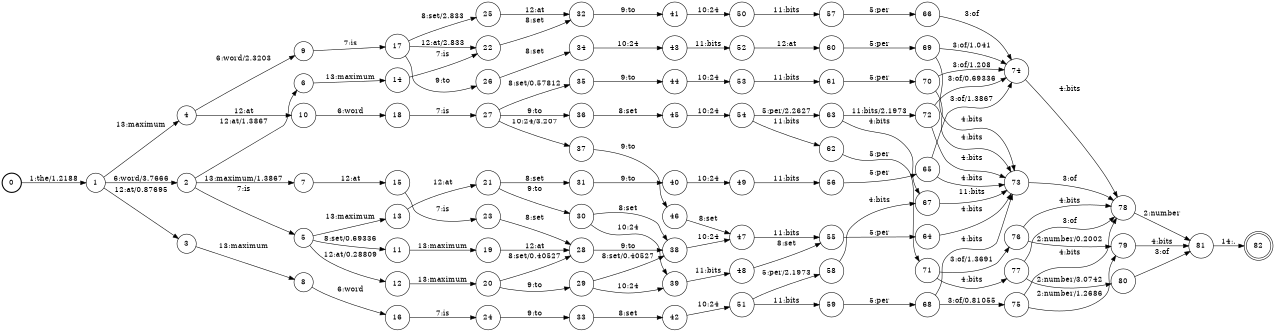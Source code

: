 digraph FST {
rankdir = LR;
size = "8.5,11";
label = "";
center = 1;
orientation = Portrait;
ranksep = "0.4";
nodesep = "0.25";
0 [label = "0", shape = circle, style = bold, fontsize = 14]
	0 -> 1 [label = "1:the/1.2188", fontsize = 14];
1 [label = "1", shape = circle, style = solid, fontsize = 14]
	1 -> 2 [label = "6:word/3.7666", fontsize = 14];
	1 -> 3 [label = "12:at/0.87695", fontsize = 14];
	1 -> 4 [label = "13:maximum", fontsize = 14];
2 [label = "2", shape = circle, style = solid, fontsize = 14]
	2 -> 5 [label = "7:is", fontsize = 14];
	2 -> 6 [label = "12:at/1.3867", fontsize = 14];
	2 -> 7 [label = "13:maximum/1.3867", fontsize = 14];
3 [label = "3", shape = circle, style = solid, fontsize = 14]
	3 -> 8 [label = "13:maximum", fontsize = 14];
4 [label = "4", shape = circle, style = solid, fontsize = 14]
	4 -> 9 [label = "6:word/2.3203", fontsize = 14];
	4 -> 10 [label = "12:at", fontsize = 14];
5 [label = "5", shape = circle, style = solid, fontsize = 14]
	5 -> 11 [label = "8:set/0.69336", fontsize = 14];
	5 -> 12 [label = "12:at/0.28809", fontsize = 14];
	5 -> 13 [label = "13:maximum", fontsize = 14];
6 [label = "6", shape = circle, style = solid, fontsize = 14]
	6 -> 14 [label = "13:maximum", fontsize = 14];
7 [label = "7", shape = circle, style = solid, fontsize = 14]
	7 -> 15 [label = "12:at", fontsize = 14];
8 [label = "8", shape = circle, style = solid, fontsize = 14]
	8 -> 16 [label = "6:word", fontsize = 14];
9 [label = "9", shape = circle, style = solid, fontsize = 14]
	9 -> 17 [label = "7:is", fontsize = 14];
10 [label = "10", shape = circle, style = solid, fontsize = 14]
	10 -> 18 [label = "6:word", fontsize = 14];
11 [label = "11", shape = circle, style = solid, fontsize = 14]
	11 -> 19 [label = "13:maximum", fontsize = 14];
12 [label = "12", shape = circle, style = solid, fontsize = 14]
	12 -> 20 [label = "13:maximum", fontsize = 14];
13 [label = "13", shape = circle, style = solid, fontsize = 14]
	13 -> 21 [label = "12:at", fontsize = 14];
14 [label = "14", shape = circle, style = solid, fontsize = 14]
	14 -> 22 [label = "7:is", fontsize = 14];
15 [label = "15", shape = circle, style = solid, fontsize = 14]
	15 -> 23 [label = "7:is", fontsize = 14];
16 [label = "16", shape = circle, style = solid, fontsize = 14]
	16 -> 24 [label = "7:is", fontsize = 14];
17 [label = "17", shape = circle, style = solid, fontsize = 14]
	17 -> 25 [label = "8:set/2.833", fontsize = 14];
	17 -> 26 [label = "9:to", fontsize = 14];
	17 -> 22 [label = "12:at/2.833", fontsize = 14];
18 [label = "18", shape = circle, style = solid, fontsize = 14]
	18 -> 27 [label = "7:is", fontsize = 14];
19 [label = "19", shape = circle, style = solid, fontsize = 14]
	19 -> 28 [label = "12:at", fontsize = 14];
20 [label = "20", shape = circle, style = solid, fontsize = 14]
	20 -> 28 [label = "8:set/0.40527", fontsize = 14];
	20 -> 29 [label = "9:to", fontsize = 14];
21 [label = "21", shape = circle, style = solid, fontsize = 14]
	21 -> 31 [label = "8:set", fontsize = 14];
	21 -> 30 [label = "9:to", fontsize = 14];
22 [label = "22", shape = circle, style = solid, fontsize = 14]
	22 -> 32 [label = "8:set", fontsize = 14];
23 [label = "23", shape = circle, style = solid, fontsize = 14]
	23 -> 28 [label = "8:set", fontsize = 14];
24 [label = "24", shape = circle, style = solid, fontsize = 14]
	24 -> 33 [label = "9:to", fontsize = 14];
25 [label = "25", shape = circle, style = solid, fontsize = 14]
	25 -> 32 [label = "12:at", fontsize = 14];
26 [label = "26", shape = circle, style = solid, fontsize = 14]
	26 -> 34 [label = "8:set", fontsize = 14];
27 [label = "27", shape = circle, style = solid, fontsize = 14]
	27 -> 35 [label = "8:set/0.57812", fontsize = 14];
	27 -> 36 [label = "9:to", fontsize = 14];
	27 -> 37 [label = "10:24/3.207", fontsize = 14];
28 [label = "28", shape = circle, style = solid, fontsize = 14]
	28 -> 38 [label = "9:to", fontsize = 14];
29 [label = "29", shape = circle, style = solid, fontsize = 14]
	29 -> 38 [label = "8:set/0.40527", fontsize = 14];
	29 -> 39 [label = "10:24", fontsize = 14];
30 [label = "30", shape = circle, style = solid, fontsize = 14]
	30 -> 38 [label = "8:set", fontsize = 14];
	30 -> 39 [label = "10:24", fontsize = 14];
31 [label = "31", shape = circle, style = solid, fontsize = 14]
	31 -> 40 [label = "9:to", fontsize = 14];
32 [label = "32", shape = circle, style = solid, fontsize = 14]
	32 -> 41 [label = "9:to", fontsize = 14];
33 [label = "33", shape = circle, style = solid, fontsize = 14]
	33 -> 42 [label = "8:set", fontsize = 14];
34 [label = "34", shape = circle, style = solid, fontsize = 14]
	34 -> 43 [label = "10:24", fontsize = 14];
35 [label = "35", shape = circle, style = solid, fontsize = 14]
	35 -> 44 [label = "9:to", fontsize = 14];
36 [label = "36", shape = circle, style = solid, fontsize = 14]
	36 -> 45 [label = "8:set", fontsize = 14];
37 [label = "37", shape = circle, style = solid, fontsize = 14]
	37 -> 46 [label = "9:to", fontsize = 14];
38 [label = "38", shape = circle, style = solid, fontsize = 14]
	38 -> 47 [label = "10:24", fontsize = 14];
39 [label = "39", shape = circle, style = solid, fontsize = 14]
	39 -> 48 [label = "11:bits", fontsize = 14];
40 [label = "40", shape = circle, style = solid, fontsize = 14]
	40 -> 49 [label = "10:24", fontsize = 14];
41 [label = "41", shape = circle, style = solid, fontsize = 14]
	41 -> 50 [label = "10:24", fontsize = 14];
42 [label = "42", shape = circle, style = solid, fontsize = 14]
	42 -> 51 [label = "10:24", fontsize = 14];
43 [label = "43", shape = circle, style = solid, fontsize = 14]
	43 -> 52 [label = "11:bits", fontsize = 14];
44 [label = "44", shape = circle, style = solid, fontsize = 14]
	44 -> 53 [label = "10:24", fontsize = 14];
45 [label = "45", shape = circle, style = solid, fontsize = 14]
	45 -> 54 [label = "10:24", fontsize = 14];
46 [label = "46", shape = circle, style = solid, fontsize = 14]
	46 -> 47 [label = "8:set", fontsize = 14];
47 [label = "47", shape = circle, style = solid, fontsize = 14]
	47 -> 55 [label = "11:bits", fontsize = 14];
48 [label = "48", shape = circle, style = solid, fontsize = 14]
	48 -> 55 [label = "8:set", fontsize = 14];
49 [label = "49", shape = circle, style = solid, fontsize = 14]
	49 -> 56 [label = "11:bits", fontsize = 14];
50 [label = "50", shape = circle, style = solid, fontsize = 14]
	50 -> 57 [label = "11:bits", fontsize = 14];
51 [label = "51", shape = circle, style = solid, fontsize = 14]
	51 -> 58 [label = "5:per/2.1973", fontsize = 14];
	51 -> 59 [label = "11:bits", fontsize = 14];
52 [label = "52", shape = circle, style = solid, fontsize = 14]
	52 -> 60 [label = "12:at", fontsize = 14];
53 [label = "53", shape = circle, style = solid, fontsize = 14]
	53 -> 61 [label = "11:bits", fontsize = 14];
54 [label = "54", shape = circle, style = solid, fontsize = 14]
	54 -> 63 [label = "5:per/2.2627", fontsize = 14];
	54 -> 62 [label = "11:bits", fontsize = 14];
55 [label = "55", shape = circle, style = solid, fontsize = 14]
	55 -> 64 [label = "5:per", fontsize = 14];
56 [label = "56", shape = circle, style = solid, fontsize = 14]
	56 -> 65 [label = "5:per", fontsize = 14];
57 [label = "57", shape = circle, style = solid, fontsize = 14]
	57 -> 66 [label = "5:per", fontsize = 14];
58 [label = "58", shape = circle, style = solid, fontsize = 14]
	58 -> 67 [label = "4:bits", fontsize = 14];
59 [label = "59", shape = circle, style = solid, fontsize = 14]
	59 -> 68 [label = "5:per", fontsize = 14];
60 [label = "60", shape = circle, style = solid, fontsize = 14]
	60 -> 69 [label = "5:per", fontsize = 14];
61 [label = "61", shape = circle, style = solid, fontsize = 14]
	61 -> 70 [label = "5:per", fontsize = 14];
62 [label = "62", shape = circle, style = solid, fontsize = 14]
	62 -> 71 [label = "5:per", fontsize = 14];
63 [label = "63", shape = circle, style = solid, fontsize = 14]
	63 -> 67 [label = "4:bits", fontsize = 14];
	63 -> 72 [label = "11:bits/2.1973", fontsize = 14];
64 [label = "64", shape = circle, style = solid, fontsize = 14]
	64 -> 73 [label = "4:bits", fontsize = 14];
65 [label = "65", shape = circle, style = solid, fontsize = 14]
	65 -> 74 [label = "3:of/1.3867", fontsize = 14];
	65 -> 73 [label = "4:bits", fontsize = 14];
66 [label = "66", shape = circle, style = solid, fontsize = 14]
	66 -> 74 [label = "3:of", fontsize = 14];
67 [label = "67", shape = circle, style = solid, fontsize = 14]
	67 -> 73 [label = "11:bits", fontsize = 14];
68 [label = "68", shape = circle, style = solid, fontsize = 14]
	68 -> 75 [label = "3:of/0.81055", fontsize = 14];
	68 -> 73 [label = "4:bits", fontsize = 14];
69 [label = "69", shape = circle, style = solid, fontsize = 14]
	69 -> 74 [label = "3:of/1.041", fontsize = 14];
	69 -> 73 [label = "4:bits", fontsize = 14];
70 [label = "70", shape = circle, style = solid, fontsize = 14]
	70 -> 74 [label = "3:of/1.208", fontsize = 14];
	70 -> 73 [label = "4:bits", fontsize = 14];
71 [label = "71", shape = circle, style = solid, fontsize = 14]
	71 -> 76 [label = "3:of/1.3691", fontsize = 14];
	71 -> 77 [label = "4:bits", fontsize = 14];
72 [label = "72", shape = circle, style = solid, fontsize = 14]
	72 -> 74 [label = "3:of/0.69336", fontsize = 14];
	72 -> 73 [label = "4:bits", fontsize = 14];
73 [label = "73", shape = circle, style = solid, fontsize = 14]
	73 -> 78 [label = "3:of", fontsize = 14];
74 [label = "74", shape = circle, style = solid, fontsize = 14]
	74 -> 78 [label = "4:bits", fontsize = 14];
75 [label = "75", shape = circle, style = solid, fontsize = 14]
	75 -> 79 [label = "2:number/1.2686", fontsize = 14];
	75 -> 78 [label = "4:bits", fontsize = 14];
76 [label = "76", shape = circle, style = solid, fontsize = 14]
	76 -> 79 [label = "2:number/0.2002", fontsize = 14];
	76 -> 78 [label = "4:bits", fontsize = 14];
77 [label = "77", shape = circle, style = solid, fontsize = 14]
	77 -> 80 [label = "2:number/3.0742", fontsize = 14];
	77 -> 78 [label = "3:of", fontsize = 14];
78 [label = "78", shape = circle, style = solid, fontsize = 14]
	78 -> 81 [label = "2:number", fontsize = 14];
79 [label = "79", shape = circle, style = solid, fontsize = 14]
	79 -> 81 [label = "4:bits", fontsize = 14];
80 [label = "80", shape = circle, style = solid, fontsize = 14]
	80 -> 81 [label = "3:of", fontsize = 14];
81 [label = "81", shape = circle, style = solid, fontsize = 14]
	81 -> 82 [label = "14:.", fontsize = 14];
82 [label = "82", shape = doublecircle, style = solid, fontsize = 14]
}
